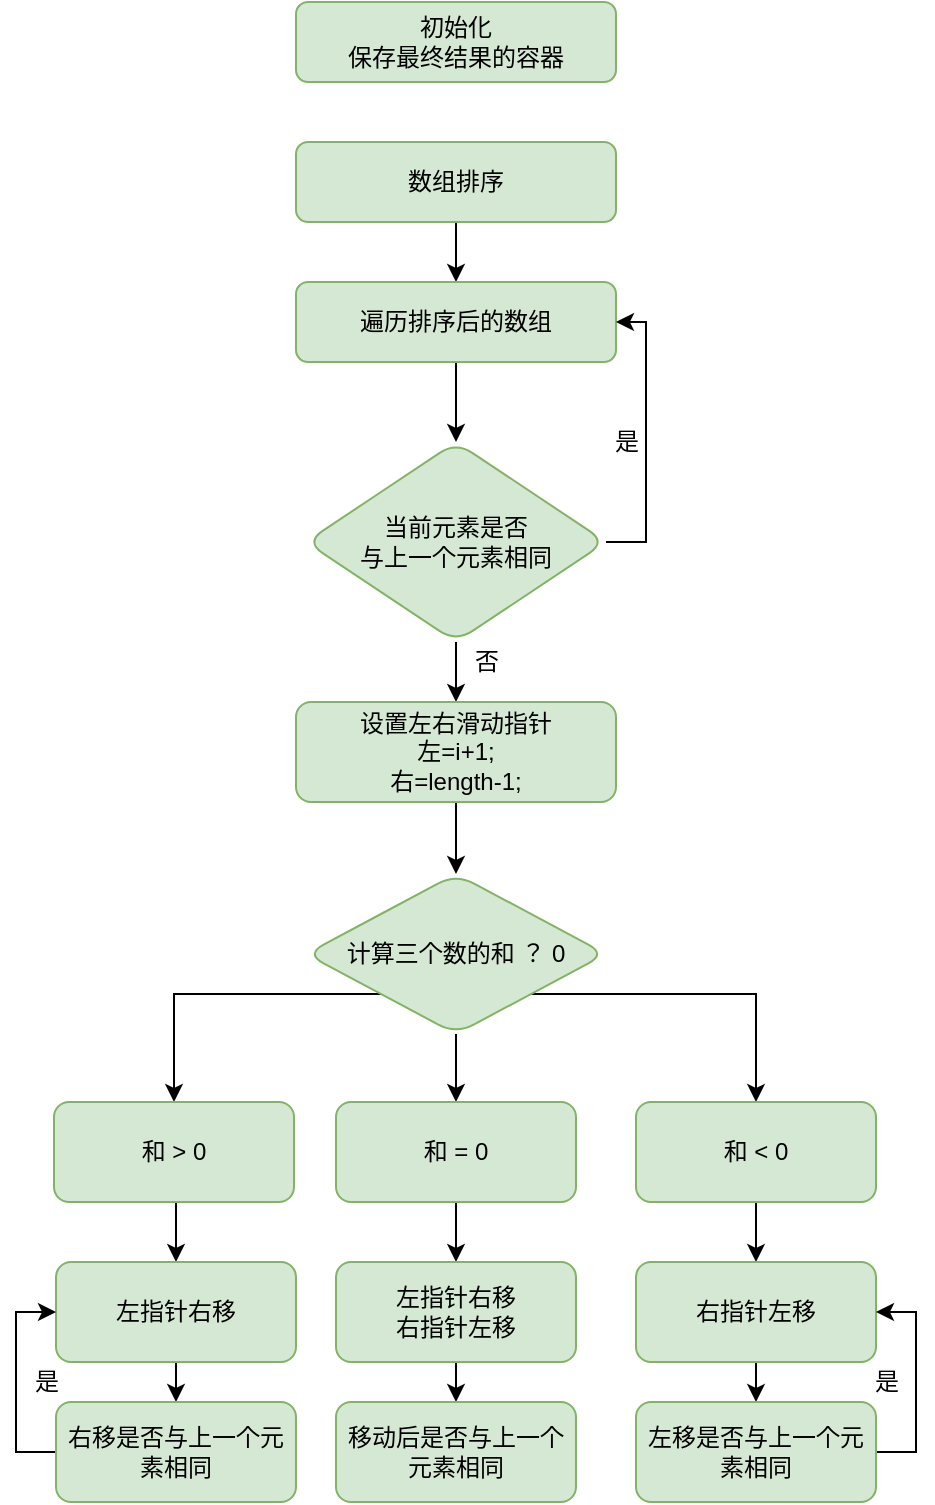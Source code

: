 <mxfile version="17.4.6" type="github">
  <diagram id="nZsXNzgTfsL5aVxK9Qy-" name="第 1 页">
    <mxGraphModel dx="652" dy="428" grid="1" gridSize="10" guides="1" tooltips="1" connect="1" arrows="1" fold="1" page="1" pageScale="1" pageWidth="827" pageHeight="1169" math="0" shadow="0">
      <root>
        <mxCell id="0" />
        <mxCell id="1" parent="0" />
        <mxCell id="vjGGeXQXuBnlSg8_W75x-2" value="初始化&lt;br&gt;保存最终结果的容器" style="rounded=1;whiteSpace=wrap;html=1;fillColor=#d5e8d4;strokeColor=#82b366;" parent="1" vertex="1">
          <mxGeometry x="170" y="120" width="160" height="40" as="geometry" />
        </mxCell>
        <mxCell id="MScV8rbteiX6YOOFGvK_-9" style="edgeStyle=orthogonalEdgeStyle;rounded=0;orthogonalLoop=1;jettySize=auto;html=1;exitX=0.5;exitY=1;exitDx=0;exitDy=0;entryX=0.5;entryY=0;entryDx=0;entryDy=0;" edge="1" parent="1" source="MScV8rbteiX6YOOFGvK_-1" target="MScV8rbteiX6YOOFGvK_-2">
          <mxGeometry relative="1" as="geometry" />
        </mxCell>
        <mxCell id="MScV8rbteiX6YOOFGvK_-1" value="数组排序" style="rounded=1;whiteSpace=wrap;html=1;fillColor=#d5e8d4;strokeColor=#82b366;" vertex="1" parent="1">
          <mxGeometry x="170" y="190" width="160" height="40" as="geometry" />
        </mxCell>
        <mxCell id="MScV8rbteiX6YOOFGvK_-4" style="edgeStyle=orthogonalEdgeStyle;rounded=0;orthogonalLoop=1;jettySize=auto;html=1;exitX=0.5;exitY=1;exitDx=0;exitDy=0;entryX=0.5;entryY=0;entryDx=0;entryDy=0;" edge="1" parent="1" source="MScV8rbteiX6YOOFGvK_-2" target="MScV8rbteiX6YOOFGvK_-3">
          <mxGeometry relative="1" as="geometry" />
        </mxCell>
        <mxCell id="MScV8rbteiX6YOOFGvK_-2" value="遍历排序后的数组" style="rounded=1;whiteSpace=wrap;html=1;fillColor=#d5e8d4;strokeColor=#82b366;" vertex="1" parent="1">
          <mxGeometry x="170" y="260" width="160" height="40" as="geometry" />
        </mxCell>
        <mxCell id="MScV8rbteiX6YOOFGvK_-5" style="edgeStyle=orthogonalEdgeStyle;rounded=0;orthogonalLoop=1;jettySize=auto;html=1;exitX=1;exitY=0.5;exitDx=0;exitDy=0;entryX=1;entryY=0.5;entryDx=0;entryDy=0;" edge="1" parent="1" source="MScV8rbteiX6YOOFGvK_-3" target="MScV8rbteiX6YOOFGvK_-2">
          <mxGeometry relative="1" as="geometry" />
        </mxCell>
        <mxCell id="MScV8rbteiX6YOOFGvK_-8" style="edgeStyle=orthogonalEdgeStyle;rounded=0;orthogonalLoop=1;jettySize=auto;html=1;exitX=0.5;exitY=1;exitDx=0;exitDy=0;entryX=0.5;entryY=0;entryDx=0;entryDy=0;" edge="1" parent="1" source="MScV8rbteiX6YOOFGvK_-3" target="MScV8rbteiX6YOOFGvK_-7">
          <mxGeometry relative="1" as="geometry" />
        </mxCell>
        <mxCell id="MScV8rbteiX6YOOFGvK_-3" value="当前元素是否&lt;br&gt;与上一个元素相同" style="rhombus;whiteSpace=wrap;html=1;fillColor=#d5e8d4;strokeColor=#82b366;rounded=1;" vertex="1" parent="1">
          <mxGeometry x="175" y="340" width="150" height="100" as="geometry" />
        </mxCell>
        <mxCell id="MScV8rbteiX6YOOFGvK_-6" value="是" style="text;html=1;align=center;verticalAlign=middle;resizable=0;points=[];autosize=1;strokeColor=none;fillColor=none;" vertex="1" parent="1">
          <mxGeometry x="320" y="330" width="30" height="20" as="geometry" />
        </mxCell>
        <mxCell id="MScV8rbteiX6YOOFGvK_-28" style="edgeStyle=orthogonalEdgeStyle;rounded=0;orthogonalLoop=1;jettySize=auto;html=1;exitX=0.5;exitY=1;exitDx=0;exitDy=0;entryX=0.5;entryY=0;entryDx=0;entryDy=0;" edge="1" parent="1" source="MScV8rbteiX6YOOFGvK_-7" target="MScV8rbteiX6YOOFGvK_-13">
          <mxGeometry relative="1" as="geometry" />
        </mxCell>
        <mxCell id="MScV8rbteiX6YOOFGvK_-7" value="设置左右滑动指针&lt;br&gt;左=i+1;&lt;br&gt;右=length-1;" style="rounded=1;whiteSpace=wrap;html=1;fillColor=#d5e8d4;strokeColor=#82b366;" vertex="1" parent="1">
          <mxGeometry x="170" y="470" width="160" height="50" as="geometry" />
        </mxCell>
        <mxCell id="MScV8rbteiX6YOOFGvK_-10" value="否" style="text;html=1;align=center;verticalAlign=middle;resizable=0;points=[];autosize=1;strokeColor=none;fillColor=none;" vertex="1" parent="1">
          <mxGeometry x="250" y="440" width="30" height="20" as="geometry" />
        </mxCell>
        <mxCell id="MScV8rbteiX6YOOFGvK_-17" style="edgeStyle=orthogonalEdgeStyle;rounded=0;orthogonalLoop=1;jettySize=auto;html=1;exitX=0;exitY=1;exitDx=0;exitDy=0;entryX=0.5;entryY=0;entryDx=0;entryDy=0;" edge="1" parent="1" source="MScV8rbteiX6YOOFGvK_-13" target="MScV8rbteiX6YOOFGvK_-14">
          <mxGeometry relative="1" as="geometry" />
        </mxCell>
        <mxCell id="MScV8rbteiX6YOOFGvK_-18" style="edgeStyle=orthogonalEdgeStyle;rounded=0;orthogonalLoop=1;jettySize=auto;html=1;exitX=0.5;exitY=1;exitDx=0;exitDy=0;entryX=0.5;entryY=0;entryDx=0;entryDy=0;" edge="1" parent="1" source="MScV8rbteiX6YOOFGvK_-13" target="MScV8rbteiX6YOOFGvK_-15">
          <mxGeometry relative="1" as="geometry" />
        </mxCell>
        <mxCell id="MScV8rbteiX6YOOFGvK_-19" style="edgeStyle=orthogonalEdgeStyle;rounded=0;orthogonalLoop=1;jettySize=auto;html=1;exitX=1;exitY=1;exitDx=0;exitDy=0;entryX=0.5;entryY=0;entryDx=0;entryDy=0;" edge="1" parent="1" source="MScV8rbteiX6YOOFGvK_-13" target="MScV8rbteiX6YOOFGvK_-16">
          <mxGeometry relative="1" as="geometry" />
        </mxCell>
        <mxCell id="MScV8rbteiX6YOOFGvK_-13" value="计算三个数的和&amp;nbsp;？ 0" style="rhombus;whiteSpace=wrap;html=1;fillColor=#d5e8d4;strokeColor=#82b366;rounded=1;" vertex="1" parent="1">
          <mxGeometry x="175" y="556" width="150" height="80" as="geometry" />
        </mxCell>
        <mxCell id="MScV8rbteiX6YOOFGvK_-22" style="edgeStyle=orthogonalEdgeStyle;rounded=0;orthogonalLoop=1;jettySize=auto;html=1;exitX=0.5;exitY=1;exitDx=0;exitDy=0;entryX=0.5;entryY=0;entryDx=0;entryDy=0;" edge="1" parent="1" source="MScV8rbteiX6YOOFGvK_-14" target="MScV8rbteiX6YOOFGvK_-20">
          <mxGeometry relative="1" as="geometry" />
        </mxCell>
        <mxCell id="MScV8rbteiX6YOOFGvK_-14" value="和 &amp;gt; 0" style="rounded=1;whiteSpace=wrap;html=1;fillColor=#d5e8d4;strokeColor=#82b366;" vertex="1" parent="1">
          <mxGeometry x="49" y="670" width="120" height="50" as="geometry" />
        </mxCell>
        <mxCell id="MScV8rbteiX6YOOFGvK_-25" style="edgeStyle=orthogonalEdgeStyle;rounded=0;orthogonalLoop=1;jettySize=auto;html=1;exitX=0.5;exitY=1;exitDx=0;exitDy=0;entryX=0.5;entryY=0;entryDx=0;entryDy=0;" edge="1" parent="1" source="MScV8rbteiX6YOOFGvK_-15" target="MScV8rbteiX6YOOFGvK_-24">
          <mxGeometry relative="1" as="geometry" />
        </mxCell>
        <mxCell id="MScV8rbteiX6YOOFGvK_-15" value="和 = 0" style="rounded=1;whiteSpace=wrap;html=1;fillColor=#d5e8d4;strokeColor=#82b366;" vertex="1" parent="1">
          <mxGeometry x="190" y="670" width="120" height="50" as="geometry" />
        </mxCell>
        <mxCell id="MScV8rbteiX6YOOFGvK_-23" style="edgeStyle=orthogonalEdgeStyle;rounded=0;orthogonalLoop=1;jettySize=auto;html=1;exitX=0.5;exitY=1;exitDx=0;exitDy=0;entryX=0.5;entryY=0;entryDx=0;entryDy=0;" edge="1" parent="1" source="MScV8rbteiX6YOOFGvK_-16" target="MScV8rbteiX6YOOFGvK_-21">
          <mxGeometry relative="1" as="geometry" />
        </mxCell>
        <mxCell id="MScV8rbteiX6YOOFGvK_-16" value="和 &amp;lt; 0" style="rounded=1;whiteSpace=wrap;html=1;fillColor=#d5e8d4;strokeColor=#82b366;" vertex="1" parent="1">
          <mxGeometry x="340" y="670" width="120" height="50" as="geometry" />
        </mxCell>
        <mxCell id="MScV8rbteiX6YOOFGvK_-30" style="edgeStyle=orthogonalEdgeStyle;rounded=0;orthogonalLoop=1;jettySize=auto;html=1;exitX=0.5;exitY=1;exitDx=0;exitDy=0;entryX=0.5;entryY=0;entryDx=0;entryDy=0;" edge="1" parent="1" source="MScV8rbteiX6YOOFGvK_-20" target="MScV8rbteiX6YOOFGvK_-26">
          <mxGeometry relative="1" as="geometry" />
        </mxCell>
        <mxCell id="MScV8rbteiX6YOOFGvK_-20" value="左指针右移" style="rounded=1;whiteSpace=wrap;html=1;fillColor=#d5e8d4;strokeColor=#82b366;" vertex="1" parent="1">
          <mxGeometry x="50" y="750" width="120" height="50" as="geometry" />
        </mxCell>
        <mxCell id="MScV8rbteiX6YOOFGvK_-32" style="edgeStyle=orthogonalEdgeStyle;rounded=0;orthogonalLoop=1;jettySize=auto;html=1;exitX=0.5;exitY=1;exitDx=0;exitDy=0;entryX=0.5;entryY=0;entryDx=0;entryDy=0;" edge="1" parent="1" source="MScV8rbteiX6YOOFGvK_-21" target="MScV8rbteiX6YOOFGvK_-27">
          <mxGeometry relative="1" as="geometry" />
        </mxCell>
        <mxCell id="MScV8rbteiX6YOOFGvK_-21" value="右指针左移" style="rounded=1;whiteSpace=wrap;html=1;fillColor=#d5e8d4;strokeColor=#82b366;" vertex="1" parent="1">
          <mxGeometry x="340" y="750" width="120" height="50" as="geometry" />
        </mxCell>
        <mxCell id="MScV8rbteiX6YOOFGvK_-31" style="edgeStyle=orthogonalEdgeStyle;rounded=0;orthogonalLoop=1;jettySize=auto;html=1;exitX=0.5;exitY=1;exitDx=0;exitDy=0;entryX=0.5;entryY=0;entryDx=0;entryDy=0;" edge="1" parent="1" source="MScV8rbteiX6YOOFGvK_-24" target="MScV8rbteiX6YOOFGvK_-29">
          <mxGeometry relative="1" as="geometry" />
        </mxCell>
        <mxCell id="MScV8rbteiX6YOOFGvK_-24" value="左指针右移&lt;br&gt;右指针左移" style="rounded=1;whiteSpace=wrap;html=1;fillColor=#d5e8d4;strokeColor=#82b366;" vertex="1" parent="1">
          <mxGeometry x="190" y="750" width="120" height="50" as="geometry" />
        </mxCell>
        <mxCell id="MScV8rbteiX6YOOFGvK_-33" style="edgeStyle=orthogonalEdgeStyle;rounded=0;orthogonalLoop=1;jettySize=auto;html=1;exitX=0;exitY=0.5;exitDx=0;exitDy=0;entryX=0;entryY=0.5;entryDx=0;entryDy=0;" edge="1" parent="1" source="MScV8rbteiX6YOOFGvK_-26" target="MScV8rbteiX6YOOFGvK_-20">
          <mxGeometry relative="1" as="geometry" />
        </mxCell>
        <mxCell id="MScV8rbteiX6YOOFGvK_-26" value="右移是否与上一个元素相同" style="rounded=1;whiteSpace=wrap;html=1;fillColor=#d5e8d4;strokeColor=#82b366;" vertex="1" parent="1">
          <mxGeometry x="50" y="820" width="120" height="50" as="geometry" />
        </mxCell>
        <mxCell id="MScV8rbteiX6YOOFGvK_-35" style="edgeStyle=orthogonalEdgeStyle;rounded=0;orthogonalLoop=1;jettySize=auto;html=1;exitX=1;exitY=0.5;exitDx=0;exitDy=0;entryX=1;entryY=0.5;entryDx=0;entryDy=0;" edge="1" parent="1" source="MScV8rbteiX6YOOFGvK_-27" target="MScV8rbteiX6YOOFGvK_-21">
          <mxGeometry relative="1" as="geometry" />
        </mxCell>
        <mxCell id="MScV8rbteiX6YOOFGvK_-27" value="左移是否与上一个元素相同" style="rounded=1;whiteSpace=wrap;html=1;fillColor=#d5e8d4;strokeColor=#82b366;" vertex="1" parent="1">
          <mxGeometry x="340" y="820" width="120" height="50" as="geometry" />
        </mxCell>
        <mxCell id="MScV8rbteiX6YOOFGvK_-29" value="移动后是否与上一个元素相同" style="rounded=1;whiteSpace=wrap;html=1;fillColor=#d5e8d4;strokeColor=#82b366;" vertex="1" parent="1">
          <mxGeometry x="190" y="820" width="120" height="50" as="geometry" />
        </mxCell>
        <mxCell id="MScV8rbteiX6YOOFGvK_-34" value="是" style="text;html=1;align=center;verticalAlign=middle;resizable=0;points=[];autosize=1;strokeColor=none;fillColor=none;" vertex="1" parent="1">
          <mxGeometry x="30" y="800" width="30" height="20" as="geometry" />
        </mxCell>
        <mxCell id="MScV8rbteiX6YOOFGvK_-36" value="是" style="text;html=1;align=center;verticalAlign=middle;resizable=0;points=[];autosize=1;strokeColor=none;fillColor=none;" vertex="1" parent="1">
          <mxGeometry x="450" y="800" width="30" height="20" as="geometry" />
        </mxCell>
      </root>
    </mxGraphModel>
  </diagram>
</mxfile>
